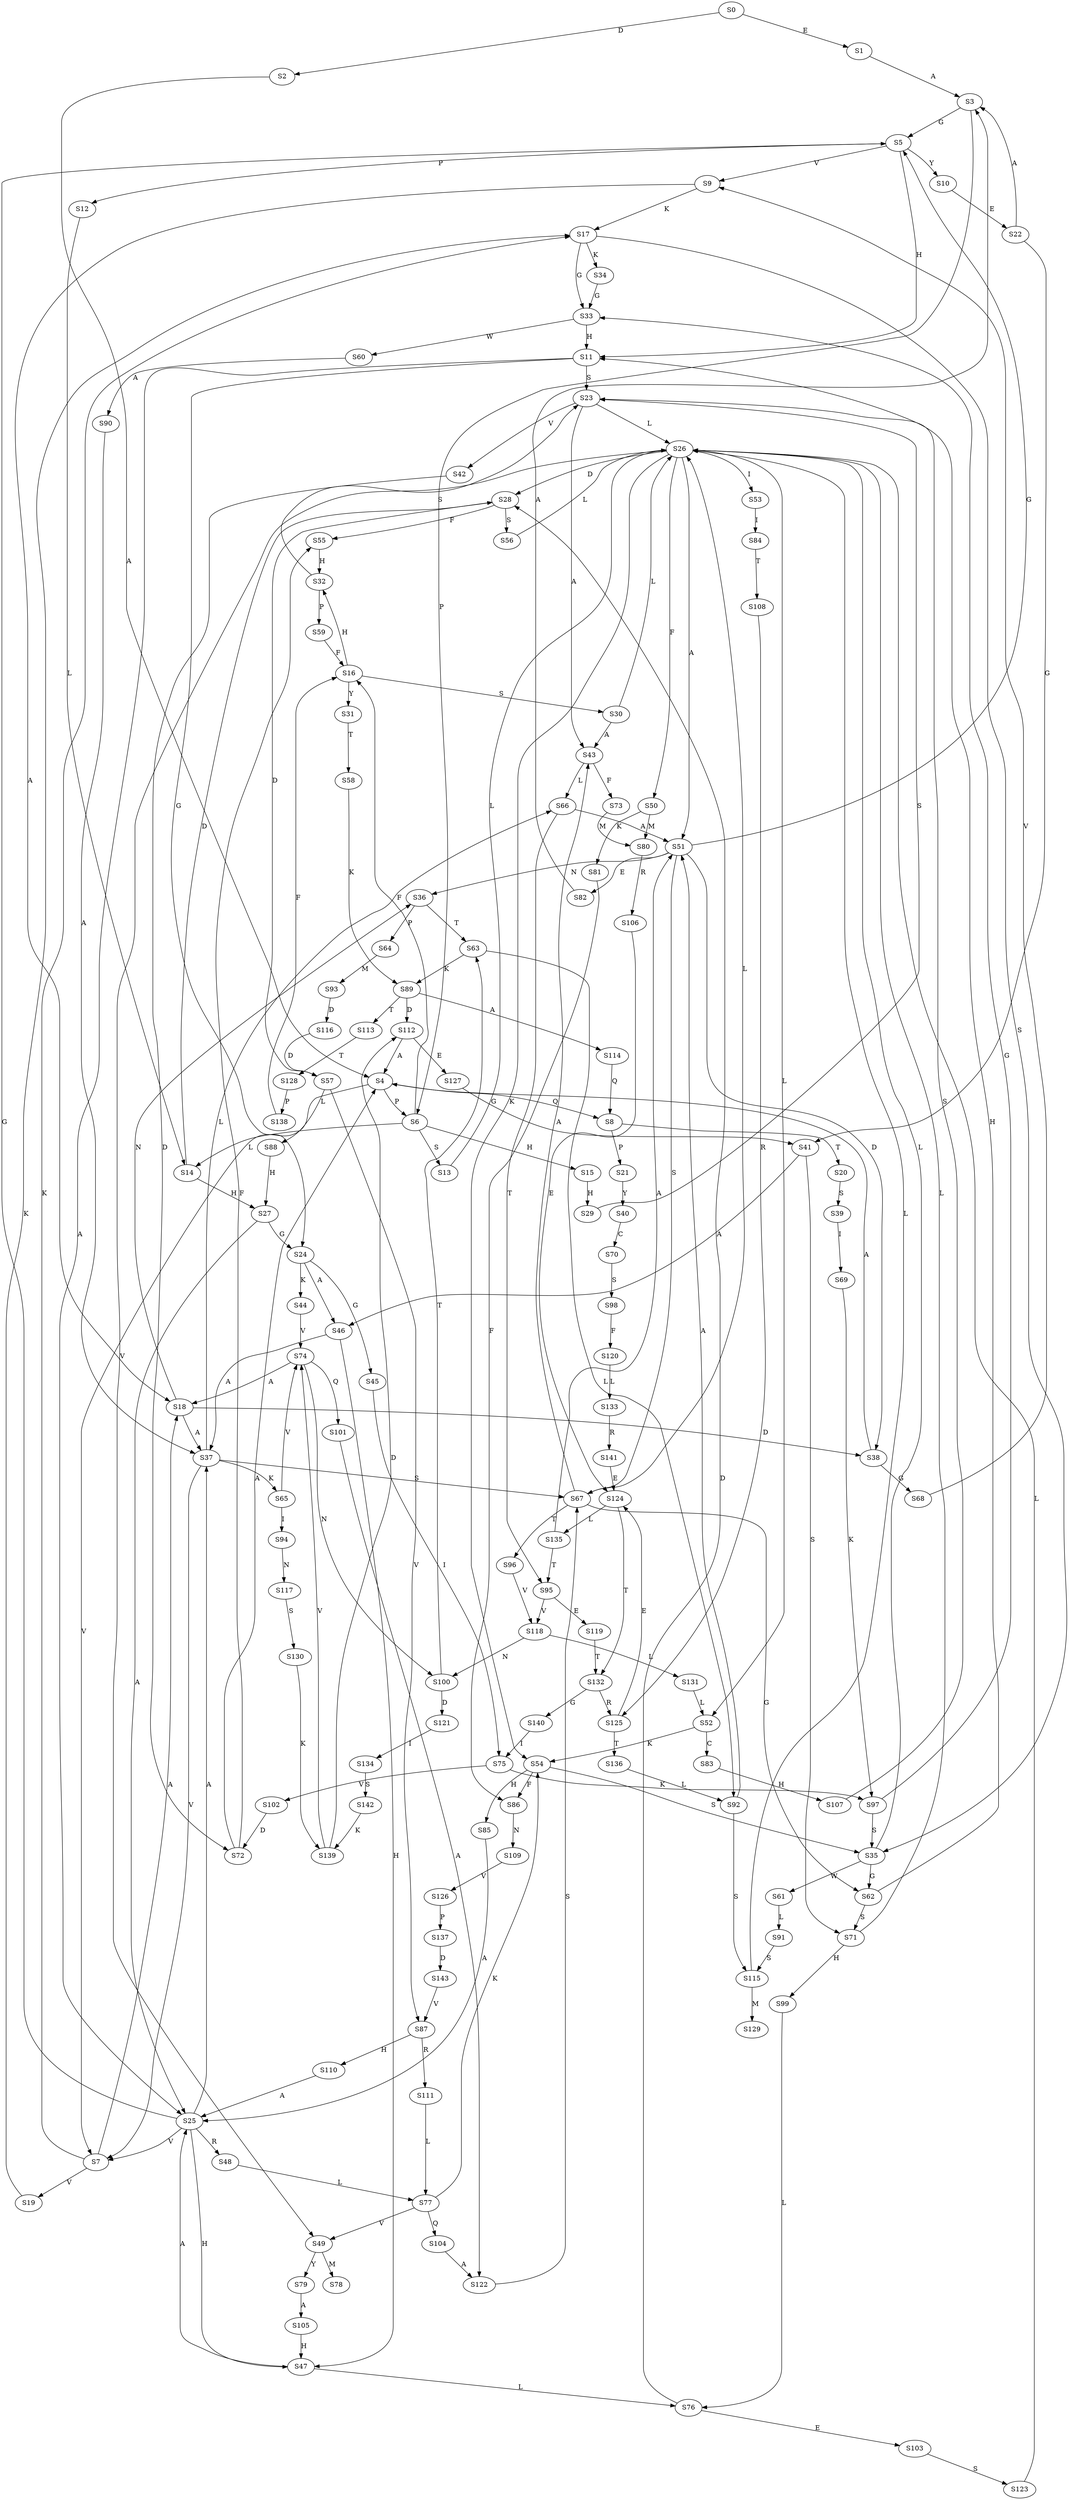 strict digraph  {
	S0 -> S1 [ label = E ];
	S0 -> S2 [ label = D ];
	S1 -> S3 [ label = A ];
	S2 -> S4 [ label = A ];
	S3 -> S5 [ label = G ];
	S3 -> S6 [ label = P ];
	S4 -> S6 [ label = P ];
	S4 -> S7 [ label = V ];
	S4 -> S8 [ label = Q ];
	S5 -> S9 [ label = V ];
	S5 -> S10 [ label = Y ];
	S5 -> S11 [ label = H ];
	S5 -> S12 [ label = P ];
	S6 -> S13 [ label = S ];
	S6 -> S14 [ label = L ];
	S6 -> S15 [ label = H ];
	S6 -> S16 [ label = F ];
	S7 -> S17 [ label = K ];
	S7 -> S18 [ label = A ];
	S7 -> S19 [ label = V ];
	S8 -> S20 [ label = T ];
	S8 -> S21 [ label = P ];
	S9 -> S17 [ label = K ];
	S9 -> S18 [ label = A ];
	S10 -> S22 [ label = E ];
	S11 -> S23 [ label = S ];
	S11 -> S24 [ label = G ];
	S11 -> S25 [ label = A ];
	S12 -> S14 [ label = L ];
	S13 -> S26 [ label = L ];
	S14 -> S27 [ label = H ];
	S14 -> S28 [ label = D ];
	S15 -> S29 [ label = H ];
	S16 -> S30 [ label = S ];
	S16 -> S31 [ label = Y ];
	S16 -> S32 [ label = H ];
	S17 -> S33 [ label = G ];
	S17 -> S34 [ label = K ];
	S17 -> S35 [ label = S ];
	S18 -> S36 [ label = N ];
	S18 -> S37 [ label = A ];
	S18 -> S38 [ label = D ];
	S19 -> S17 [ label = K ];
	S20 -> S39 [ label = S ];
	S21 -> S40 [ label = Y ];
	S22 -> S41 [ label = G ];
	S22 -> S3 [ label = A ];
	S23 -> S26 [ label = L ];
	S23 -> S42 [ label = V ];
	S23 -> S43 [ label = A ];
	S24 -> S44 [ label = K ];
	S24 -> S45 [ label = G ];
	S24 -> S46 [ label = A ];
	S25 -> S5 [ label = G ];
	S25 -> S7 [ label = V ];
	S25 -> S47 [ label = H ];
	S25 -> S37 [ label = A ];
	S25 -> S48 [ label = R ];
	S26 -> S49 [ label = V ];
	S26 -> S50 [ label = F ];
	S26 -> S28 [ label = D ];
	S26 -> S51 [ label = A ];
	S26 -> S52 [ label = L ];
	S26 -> S53 [ label = I ];
	S26 -> S54 [ label = K ];
	S27 -> S25 [ label = A ];
	S27 -> S24 [ label = G ];
	S28 -> S55 [ label = F ];
	S28 -> S56 [ label = S ];
	S28 -> S57 [ label = D ];
	S29 -> S23 [ label = S ];
	S30 -> S26 [ label = L ];
	S30 -> S43 [ label = A ];
	S31 -> S58 [ label = T ];
	S32 -> S59 [ label = P ];
	S32 -> S23 [ label = S ];
	S33 -> S60 [ label = W ];
	S33 -> S11 [ label = H ];
	S34 -> S33 [ label = G ];
	S35 -> S61 [ label = W ];
	S35 -> S62 [ label = G ];
	S35 -> S26 [ label = L ];
	S36 -> S63 [ label = T ];
	S36 -> S64 [ label = P ];
	S37 -> S65 [ label = K ];
	S37 -> S66 [ label = L ];
	S37 -> S67 [ label = S ];
	S37 -> S7 [ label = V ];
	S38 -> S4 [ label = A ];
	S38 -> S68 [ label = G ];
	S39 -> S69 [ label = I ];
	S40 -> S70 [ label = C ];
	S41 -> S46 [ label = A ];
	S41 -> S71 [ label = S ];
	S42 -> S72 [ label = D ];
	S43 -> S73 [ label = F ];
	S43 -> S66 [ label = L ];
	S44 -> S74 [ label = V ];
	S45 -> S75 [ label = I ];
	S46 -> S47 [ label = H ];
	S46 -> S37 [ label = A ];
	S47 -> S25 [ label = A ];
	S47 -> S76 [ label = L ];
	S48 -> S77 [ label = L ];
	S49 -> S78 [ label = M ];
	S49 -> S79 [ label = Y ];
	S50 -> S80 [ label = M ];
	S50 -> S81 [ label = K ];
	S51 -> S82 [ label = E ];
	S51 -> S38 [ label = D ];
	S51 -> S36 [ label = N ];
	S51 -> S67 [ label = S ];
	S51 -> S5 [ label = G ];
	S52 -> S54 [ label = K ];
	S52 -> S83 [ label = C ];
	S53 -> S84 [ label = I ];
	S54 -> S85 [ label = H ];
	S54 -> S86 [ label = F ];
	S54 -> S35 [ label = S ];
	S55 -> S32 [ label = H ];
	S56 -> S26 [ label = L ];
	S57 -> S87 [ label = V ];
	S57 -> S88 [ label = L ];
	S58 -> S89 [ label = K ];
	S59 -> S16 [ label = F ];
	S60 -> S90 [ label = A ];
	S61 -> S91 [ label = L ];
	S62 -> S11 [ label = H ];
	S62 -> S71 [ label = S ];
	S63 -> S89 [ label = K ];
	S63 -> S92 [ label = L ];
	S64 -> S93 [ label = M ];
	S65 -> S74 [ label = V ];
	S65 -> S94 [ label = I ];
	S66 -> S95 [ label = T ];
	S66 -> S51 [ label = A ];
	S67 -> S62 [ label = G ];
	S67 -> S26 [ label = L ];
	S67 -> S43 [ label = A ];
	S67 -> S96 [ label = T ];
	S68 -> S9 [ label = V ];
	S69 -> S97 [ label = K ];
	S70 -> S98 [ label = S ];
	S71 -> S26 [ label = L ];
	S71 -> S99 [ label = H ];
	S72 -> S55 [ label = F ];
	S72 -> S4 [ label = A ];
	S73 -> S80 [ label = M ];
	S74 -> S100 [ label = N ];
	S74 -> S101 [ label = Q ];
	S74 -> S18 [ label = A ];
	S75 -> S97 [ label = K ];
	S75 -> S102 [ label = V ];
	S76 -> S28 [ label = D ];
	S76 -> S103 [ label = E ];
	S77 -> S54 [ label = K ];
	S77 -> S104 [ label = Q ];
	S77 -> S49 [ label = V ];
	S79 -> S105 [ label = A ];
	S80 -> S106 [ label = R ];
	S81 -> S86 [ label = F ];
	S82 -> S3 [ label = A ];
	S83 -> S107 [ label = H ];
	S84 -> S108 [ label = T ];
	S85 -> S25 [ label = A ];
	S86 -> S109 [ label = N ];
	S87 -> S110 [ label = H ];
	S87 -> S111 [ label = R ];
	S88 -> S27 [ label = H ];
	S89 -> S112 [ label = D ];
	S89 -> S113 [ label = T ];
	S89 -> S114 [ label = A ];
	S90 -> S37 [ label = A ];
	S91 -> S115 [ label = S ];
	S92 -> S51 [ label = A ];
	S92 -> S115 [ label = S ];
	S93 -> S116 [ label = D ];
	S94 -> S117 [ label = N ];
	S95 -> S118 [ label = V ];
	S95 -> S119 [ label = E ];
	S96 -> S118 [ label = V ];
	S97 -> S33 [ label = G ];
	S97 -> S35 [ label = S ];
	S98 -> S120 [ label = F ];
	S99 -> S76 [ label = L ];
	S100 -> S63 [ label = T ];
	S100 -> S121 [ label = D ];
	S101 -> S122 [ label = A ];
	S102 -> S72 [ label = D ];
	S103 -> S123 [ label = S ];
	S104 -> S122 [ label = A ];
	S105 -> S47 [ label = H ];
	S106 -> S124 [ label = E ];
	S107 -> S23 [ label = S ];
	S108 -> S125 [ label = R ];
	S109 -> S126 [ label = V ];
	S110 -> S25 [ label = A ];
	S111 -> S77 [ label = L ];
	S112 -> S4 [ label = A ];
	S112 -> S127 [ label = E ];
	S113 -> S128 [ label = T ];
	S114 -> S8 [ label = Q ];
	S115 -> S129 [ label = M ];
	S115 -> S26 [ label = L ];
	S116 -> S57 [ label = D ];
	S117 -> S130 [ label = S ];
	S118 -> S131 [ label = L ];
	S118 -> S100 [ label = N ];
	S119 -> S132 [ label = T ];
	S120 -> S133 [ label = L ];
	S121 -> S134 [ label = I ];
	S122 -> S67 [ label = S ];
	S123 -> S26 [ label = L ];
	S124 -> S135 [ label = L ];
	S124 -> S132 [ label = T ];
	S125 -> S136 [ label = T ];
	S125 -> S124 [ label = E ];
	S126 -> S137 [ label = P ];
	S127 -> S41 [ label = G ];
	S128 -> S138 [ label = P ];
	S130 -> S139 [ label = K ];
	S131 -> S52 [ label = L ];
	S132 -> S125 [ label = R ];
	S132 -> S140 [ label = G ];
	S133 -> S141 [ label = R ];
	S134 -> S142 [ label = S ];
	S135 -> S51 [ label = A ];
	S135 -> S95 [ label = T ];
	S136 -> S92 [ label = L ];
	S137 -> S143 [ label = D ];
	S138 -> S16 [ label = F ];
	S139 -> S112 [ label = D ];
	S139 -> S74 [ label = V ];
	S140 -> S75 [ label = I ];
	S141 -> S124 [ label = E ];
	S142 -> S139 [ label = K ];
	S143 -> S87 [ label = V ];
}
